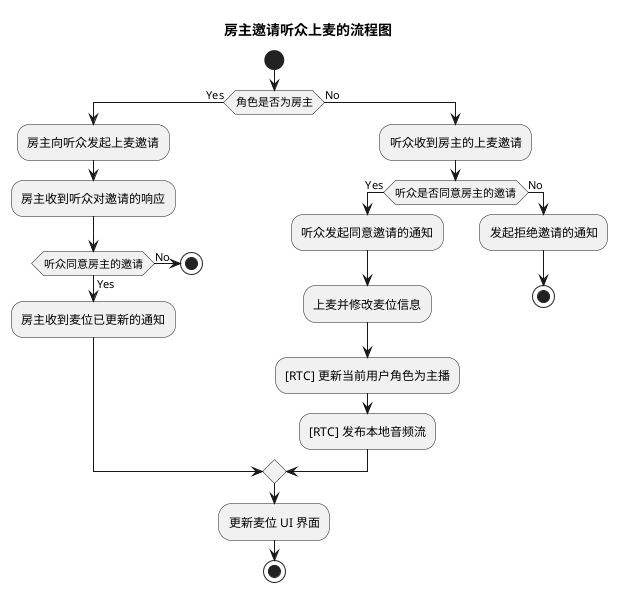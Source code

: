 @startuml
title 房主邀请听众上麦的流程图
start
if (角色是否为房主) then (Yes)
    :房主向听众发起上麦邀请;
    :房主收到听众对邀请的响应;
    if (听众同意房主的邀请) then (Yes)
    :房主收到麦位已更新的通知;
    else (No)
    stop
    endif
else(No)
    :听众收到房主的上麦邀请;
    if (听众是否同意房主的邀请) then (Yes)
    :听众发起同意邀请的通知;
    :上麦并修改麦位信息;
    :[RTC] 更新当前用户角色为主播;
    :[RTC] 发布本地音频流;
    else (No)
    :发起拒绝邀请的通知;
    stop
    endif
endif
:更新麦位 UI 界面;
stop
@enduml